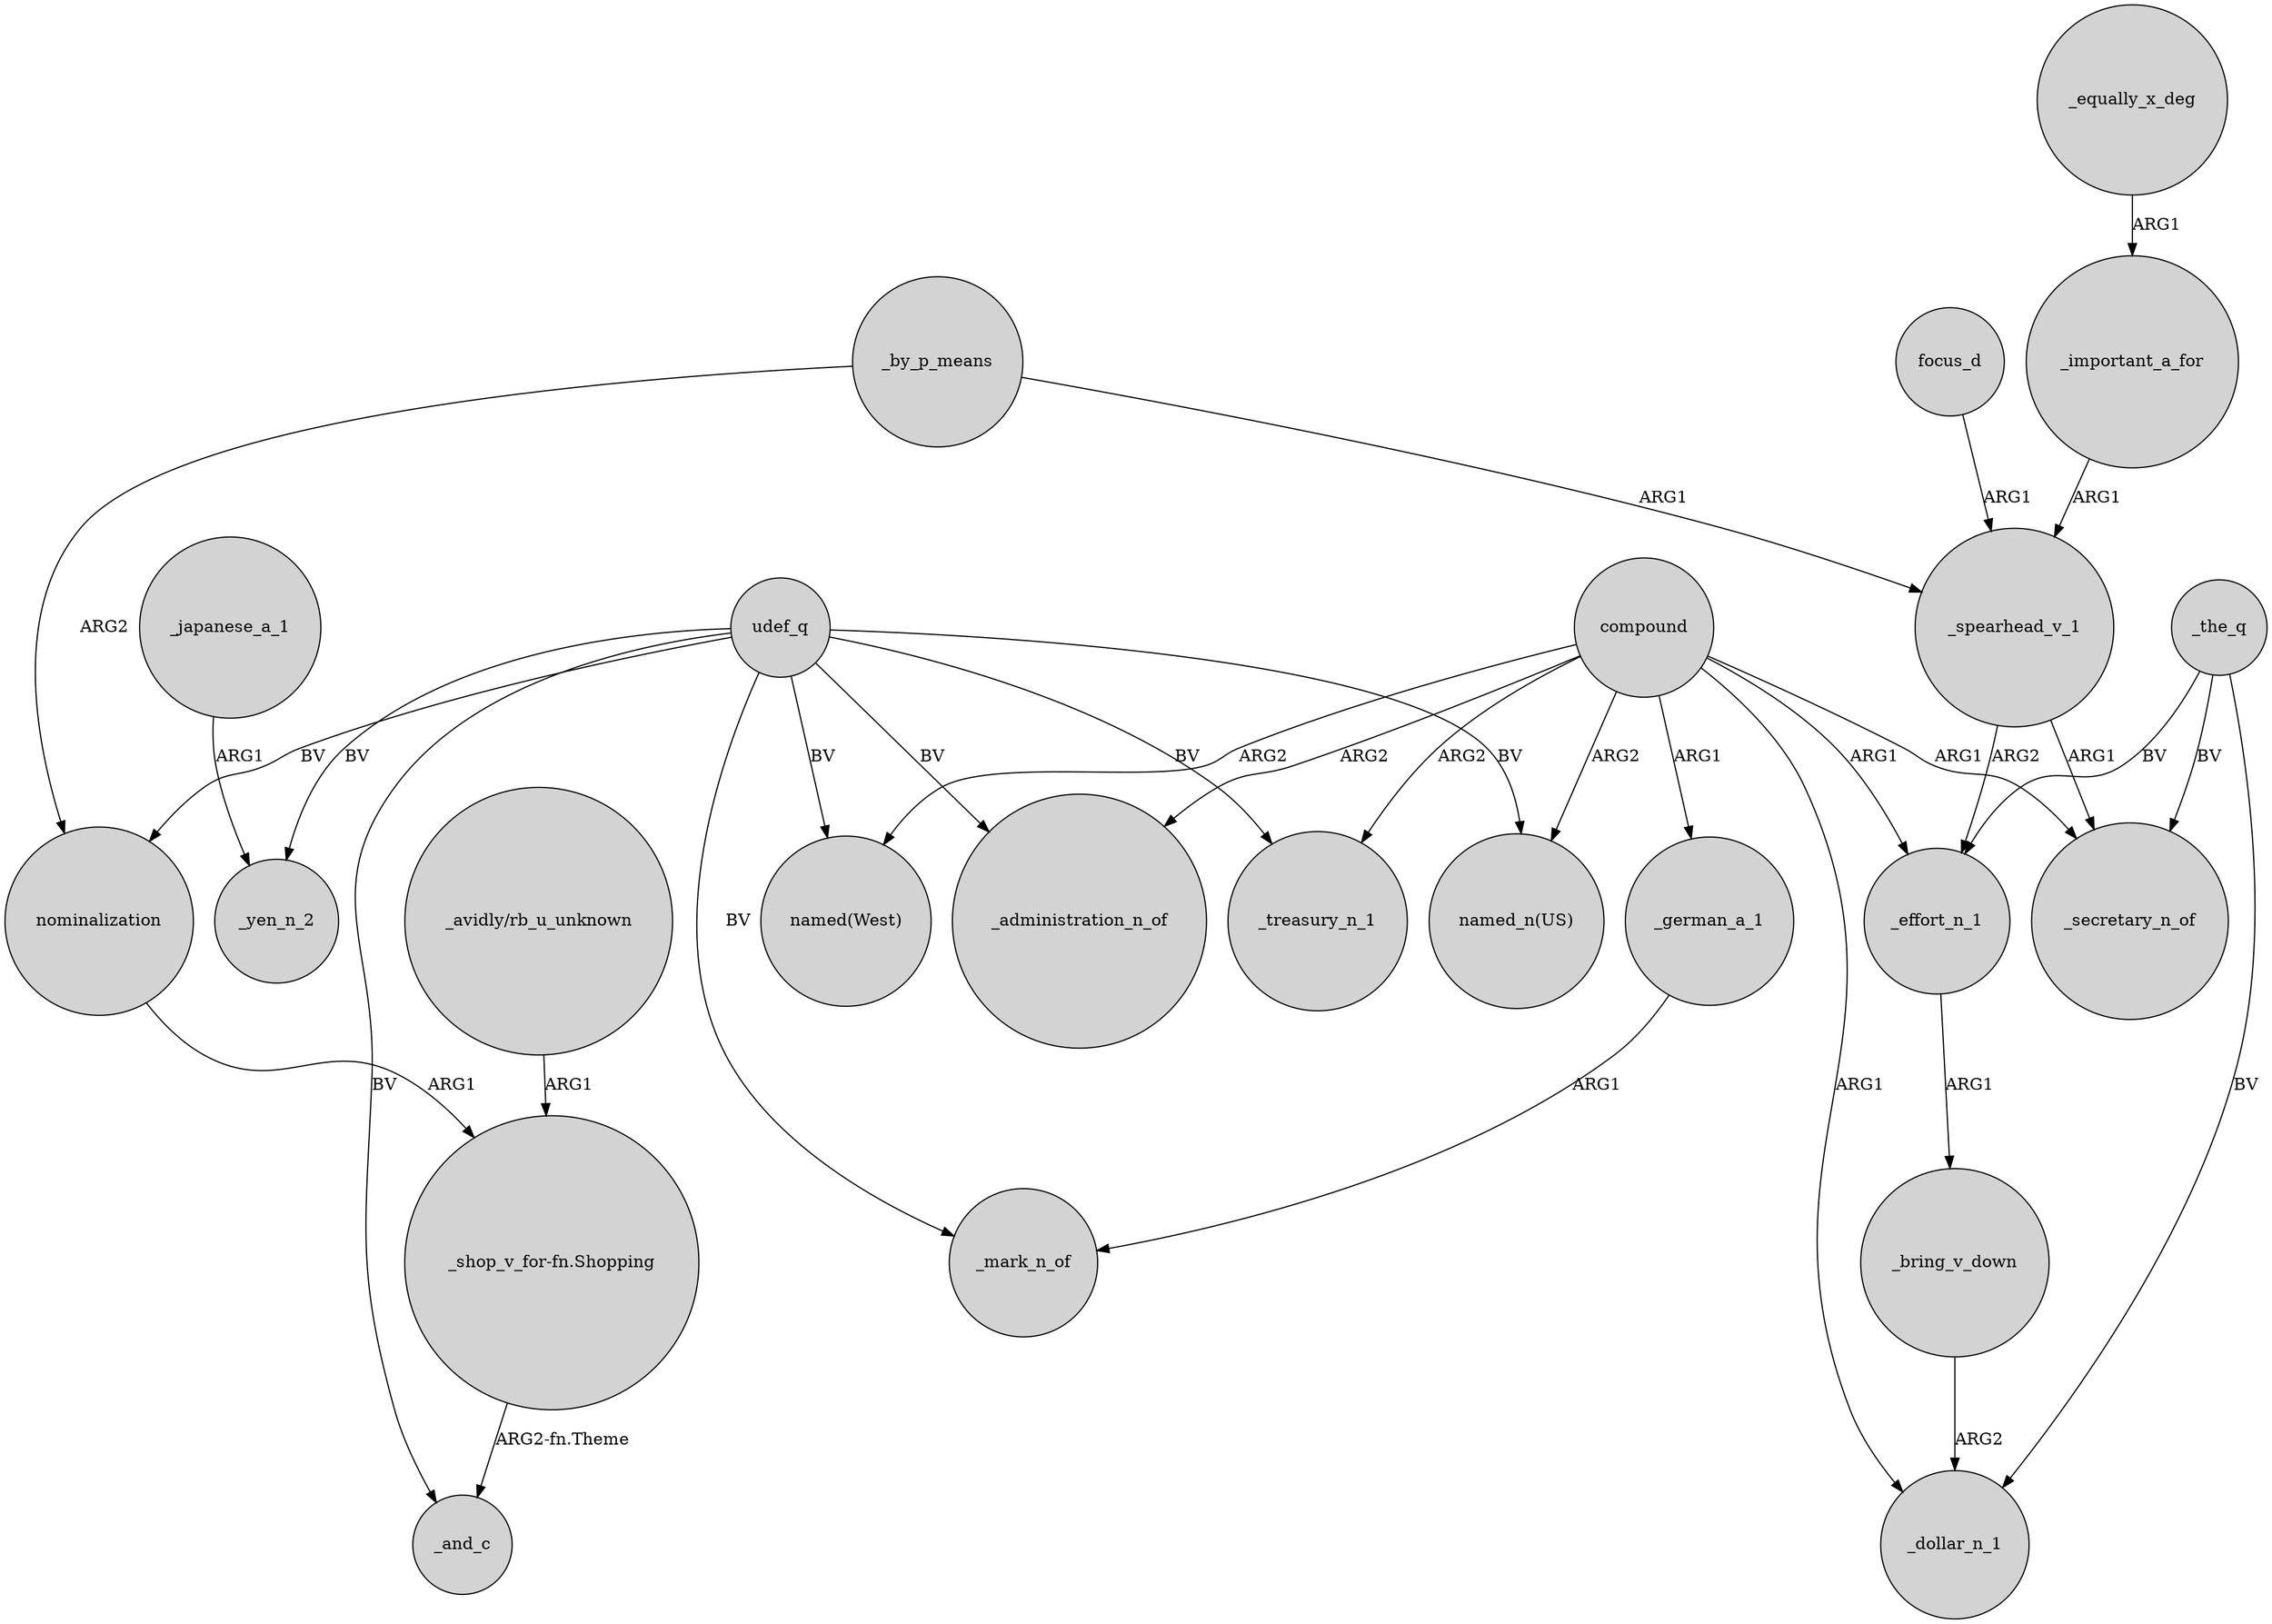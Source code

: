 digraph {
	node [shape=circle style=filled]
	udef_q -> _administration_n_of [label=BV]
	compound -> "named(West)" [label=ARG2]
	udef_q -> _yen_n_2 [label=BV]
	udef_q -> "named_n(US)" [label=BV]
	_by_p_means -> nominalization [label=ARG2]
	_effort_n_1 -> _bring_v_down [label=ARG1]
	udef_q -> _mark_n_of [label=BV]
	_the_q -> _effort_n_1 [label=BV]
	_japanese_a_1 -> _yen_n_2 [label=ARG1]
	_the_q -> _dollar_n_1 [label=BV]
	compound -> _administration_n_of [label=ARG2]
	"_shop_v_for-fn.Shopping" -> _and_c [label="ARG2-fn.Theme"]
	compound -> "named_n(US)" [label=ARG2]
	_the_q -> _secretary_n_of [label=BV]
	"_avidly/rb_u_unknown" -> "_shop_v_for-fn.Shopping" [label=ARG1]
	compound -> _dollar_n_1 [label=ARG1]
	_bring_v_down -> _dollar_n_1 [label=ARG2]
	focus_d -> _spearhead_v_1 [label=ARG1]
	compound -> _effort_n_1 [label=ARG1]
	_equally_x_deg -> _important_a_for [label=ARG1]
	_german_a_1 -> _mark_n_of [label=ARG1]
	udef_q -> _treasury_n_1 [label=BV]
	udef_q -> "named(West)" [label=BV]
	_by_p_means -> _spearhead_v_1 [label=ARG1]
	_important_a_for -> _spearhead_v_1 [label=ARG1]
	udef_q -> nominalization [label=BV]
	compound -> _treasury_n_1 [label=ARG2]
	_spearhead_v_1 -> _secretary_n_of [label=ARG1]
	compound -> _secretary_n_of [label=ARG1]
	_spearhead_v_1 -> _effort_n_1 [label=ARG2]
	udef_q -> _and_c [label=BV]
	nominalization -> "_shop_v_for-fn.Shopping" [label=ARG1]
	compound -> _german_a_1 [label=ARG1]
}
